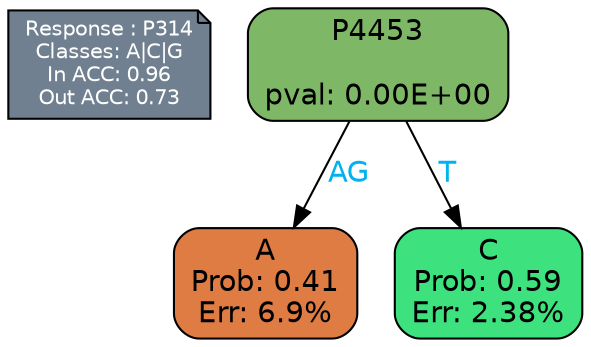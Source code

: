 digraph Tree {
node [shape=box, style="filled, rounded", color="black", fontname=helvetica] ;
graph [ranksep=equally, splines=polylines, bgcolor=transparent, dpi=600] ;
edge [fontname=helvetica] ;
LEGEND [label="Response : P314
Classes: A|C|G
In ACC: 0.96
Out ACC: 0.73
",shape=note,align=left,style=filled,fillcolor="slategray",fontcolor="white",fontsize=10];1 [label="P4453

pval: 0.00E+00", fillcolor="#7eb867"] ;
2 [label="A
Prob: 0.41
Err: 6.9%", fillcolor="#de7c44"] ;
3 [label="C
Prob: 0.59
Err: 2.38%", fillcolor="#3de27f"] ;
1 -> 2 [label="AG",fontcolor=deepskyblue2] ;
1 -> 3 [label="T",fontcolor=deepskyblue2] ;
{rank = same; 2;3;}{rank = same; LEGEND;1;}}
